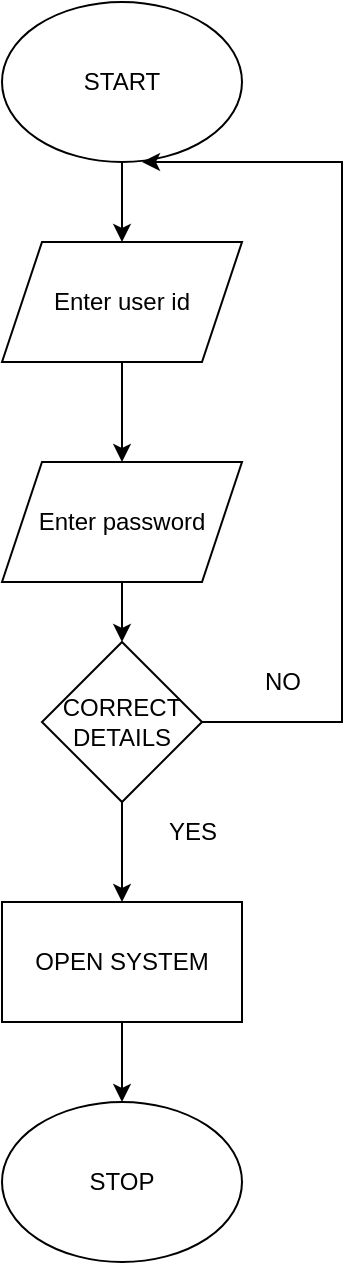 <mxfile version="20.8.0" type="device"><diagram id="oCJ-pqUro59Hbolb_ft1" name="Page-1"><mxGraphModel dx="1034" dy="509" grid="1" gridSize="10" guides="1" tooltips="1" connect="1" arrows="1" fold="1" page="1" pageScale="1" pageWidth="827" pageHeight="1169" math="0" shadow="0"><root><mxCell id="0"/><mxCell id="1" parent="0"/><mxCell id="9r57aFBmxnMR8_KCMtFk-1" value="START" style="ellipse;whiteSpace=wrap;html=1;" parent="1" vertex="1"><mxGeometry x="110" y="60" width="120" height="80" as="geometry"/></mxCell><mxCell id="9r57aFBmxnMR8_KCMtFk-4" value="CORRECT DETAILS" style="rhombus;whiteSpace=wrap;html=1;" parent="1" vertex="1"><mxGeometry x="130" y="380" width="80" height="80" as="geometry"/></mxCell><mxCell id="9r57aFBmxnMR8_KCMtFk-5" value="OPEN SYSTEM" style="rounded=0;whiteSpace=wrap;html=1;" parent="1" vertex="1"><mxGeometry x="110" y="510" width="120" height="60" as="geometry"/></mxCell><mxCell id="9r57aFBmxnMR8_KCMtFk-6" value="STOP" style="ellipse;whiteSpace=wrap;html=1;" parent="1" vertex="1"><mxGeometry x="110" y="610" width="120" height="80" as="geometry"/></mxCell><mxCell id="9r57aFBmxnMR8_KCMtFk-7" value="" style="endArrow=classic;html=1;rounded=0;exitX=0.5;exitY=1;exitDx=0;exitDy=0;entryX=0.5;entryY=0;entryDx=0;entryDy=0;" parent="1" target="9r57aFBmxnMR8_KCMtFk-4" edge="1"><mxGeometry width="50" height="50" relative="1" as="geometry"><mxPoint x="170" y="350" as="sourcePoint"/><mxPoint x="180" y="330" as="targetPoint"/></mxGeometry></mxCell><mxCell id="9r57aFBmxnMR8_KCMtFk-8" value="" style="endArrow=classic;html=1;rounded=0;entryX=0.5;entryY=0;entryDx=0;entryDy=0;exitX=0.5;exitY=1;exitDx=0;exitDy=0;" parent="1" edge="1"><mxGeometry width="50" height="50" relative="1" as="geometry"><mxPoint x="170" y="240" as="sourcePoint"/><mxPoint x="170" y="290" as="targetPoint"/></mxGeometry></mxCell><mxCell id="9r57aFBmxnMR8_KCMtFk-9" value="" style="endArrow=classic;html=1;rounded=0;exitX=0.5;exitY=1;exitDx=0;exitDy=0;entryX=0.5;entryY=0;entryDx=0;entryDy=0;" parent="1" source="9r57aFBmxnMR8_KCMtFk-1" edge="1"><mxGeometry width="50" height="50" relative="1" as="geometry"><mxPoint x="130" y="380" as="sourcePoint"/><mxPoint x="170" y="180" as="targetPoint"/></mxGeometry></mxCell><mxCell id="9r57aFBmxnMR8_KCMtFk-10" value="" style="endArrow=classic;html=1;rounded=0;exitX=1;exitY=0.5;exitDx=0;exitDy=0;" parent="1" source="9r57aFBmxnMR8_KCMtFk-4" edge="1"><mxGeometry width="50" height="50" relative="1" as="geometry"><mxPoint x="130" y="380" as="sourcePoint"/><mxPoint x="180" y="140" as="targetPoint"/><Array as="points"><mxPoint x="280" y="420"/><mxPoint x="280" y="140"/></Array></mxGeometry></mxCell><mxCell id="9r57aFBmxnMR8_KCMtFk-12" value="" style="endArrow=classic;html=1;rounded=0;exitX=0.5;exitY=1;exitDx=0;exitDy=0;" parent="1" source="9r57aFBmxnMR8_KCMtFk-5" target="9r57aFBmxnMR8_KCMtFk-6" edge="1"><mxGeometry width="50" height="50" relative="1" as="geometry"><mxPoint x="40" y="400" as="sourcePoint"/><mxPoint x="90" y="350" as="targetPoint"/></mxGeometry></mxCell><mxCell id="9r57aFBmxnMR8_KCMtFk-13" value="" style="endArrow=classic;html=1;rounded=0;exitX=0.5;exitY=1;exitDx=0;exitDy=0;" parent="1" source="9r57aFBmxnMR8_KCMtFk-4" edge="1"><mxGeometry width="50" height="50" relative="1" as="geometry"><mxPoint x="130" y="380" as="sourcePoint"/><mxPoint x="170" y="510" as="targetPoint"/></mxGeometry></mxCell><mxCell id="yIhFQaAuDLaHeGJQuyoH-1" value="NO" style="text;html=1;align=center;verticalAlign=middle;resizable=0;points=[];autosize=1;strokeColor=none;fillColor=none;" vertex="1" parent="1"><mxGeometry x="230" y="385" width="40" height="30" as="geometry"/></mxCell><mxCell id="yIhFQaAuDLaHeGJQuyoH-2" value="YES" style="text;html=1;align=center;verticalAlign=middle;resizable=0;points=[];autosize=1;strokeColor=none;fillColor=none;" vertex="1" parent="1"><mxGeometry x="180" y="460" width="50" height="30" as="geometry"/></mxCell><mxCell id="yIhFQaAuDLaHeGJQuyoH-3" value="Enter user id" style="shape=parallelogram;perimeter=parallelogramPerimeter;whiteSpace=wrap;html=1;fixedSize=1;" vertex="1" parent="1"><mxGeometry x="110" y="180" width="120" height="60" as="geometry"/></mxCell><mxCell id="yIhFQaAuDLaHeGJQuyoH-4" value="Enter password" style="shape=parallelogram;perimeter=parallelogramPerimeter;whiteSpace=wrap;html=1;fixedSize=1;" vertex="1" parent="1"><mxGeometry x="110" y="290" width="120" height="60" as="geometry"/></mxCell></root></mxGraphModel></diagram></mxfile>